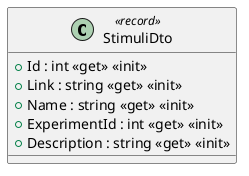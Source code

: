 @startuml
class StimuliDto <<record>> {
    + Id : int <<get>> <<init>>
    + Link : string <<get>> <<init>>
    + Name : string <<get>> <<init>>
    + ExperimentId : int <<get>> <<init>>
    + Description : string <<get>> <<init>>
}
@enduml
